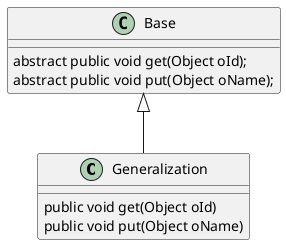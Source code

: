 @startuml

class Generalization {
public void get(Object oId)
public void put(Object oName)
}

class Base {
abstract public void get(Object oId);
abstract public void put(Object oName);
}

Base <|-- Generalization

@enduml